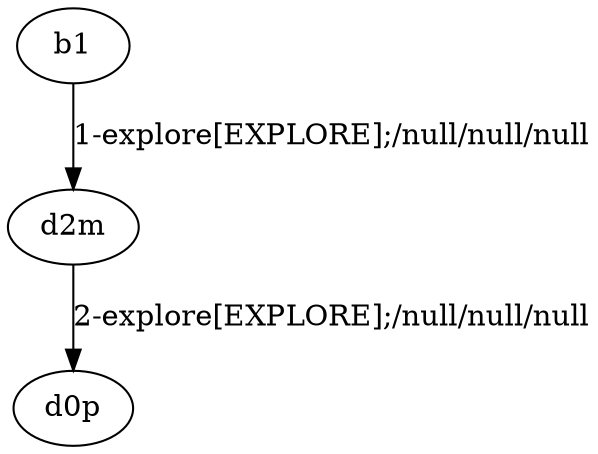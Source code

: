 # Total number of goals covered by this test: 1
# d2m --> d0p

digraph g {
"b1" -> "d2m" [label = "1-explore[EXPLORE];/null/null/null"];
"d2m" -> "d0p" [label = "2-explore[EXPLORE];/null/null/null"];
}